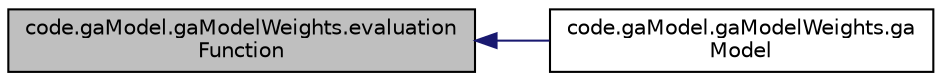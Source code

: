 digraph "code.gaModel.gaModelWeights.evaluationFunction"
{
  edge [fontname="Helvetica",fontsize="10",labelfontname="Helvetica",labelfontsize="10"];
  node [fontname="Helvetica",fontsize="10",shape=record];
  rankdir="LR";
  Node1 [label="code.gaModel.gaModelWeights.evaluation\lFunction",height=0.2,width=0.4,color="black", fillcolor="grey75", style="filled", fontcolor="black"];
  Node1 -> Node2 [dir="back",color="midnightblue",fontsize="10",style="solid",fontname="Helvetica"];
  Node2 [label="code.gaModel.gaModelWeights.ga\lModel",height=0.2,width=0.4,color="black", fillcolor="white", style="filled",URL="$namespacecode_1_1ga_model_1_1ga_model_weights.html#ad5f42777ce1e884bfb1cc58fa17e432b"];
}
